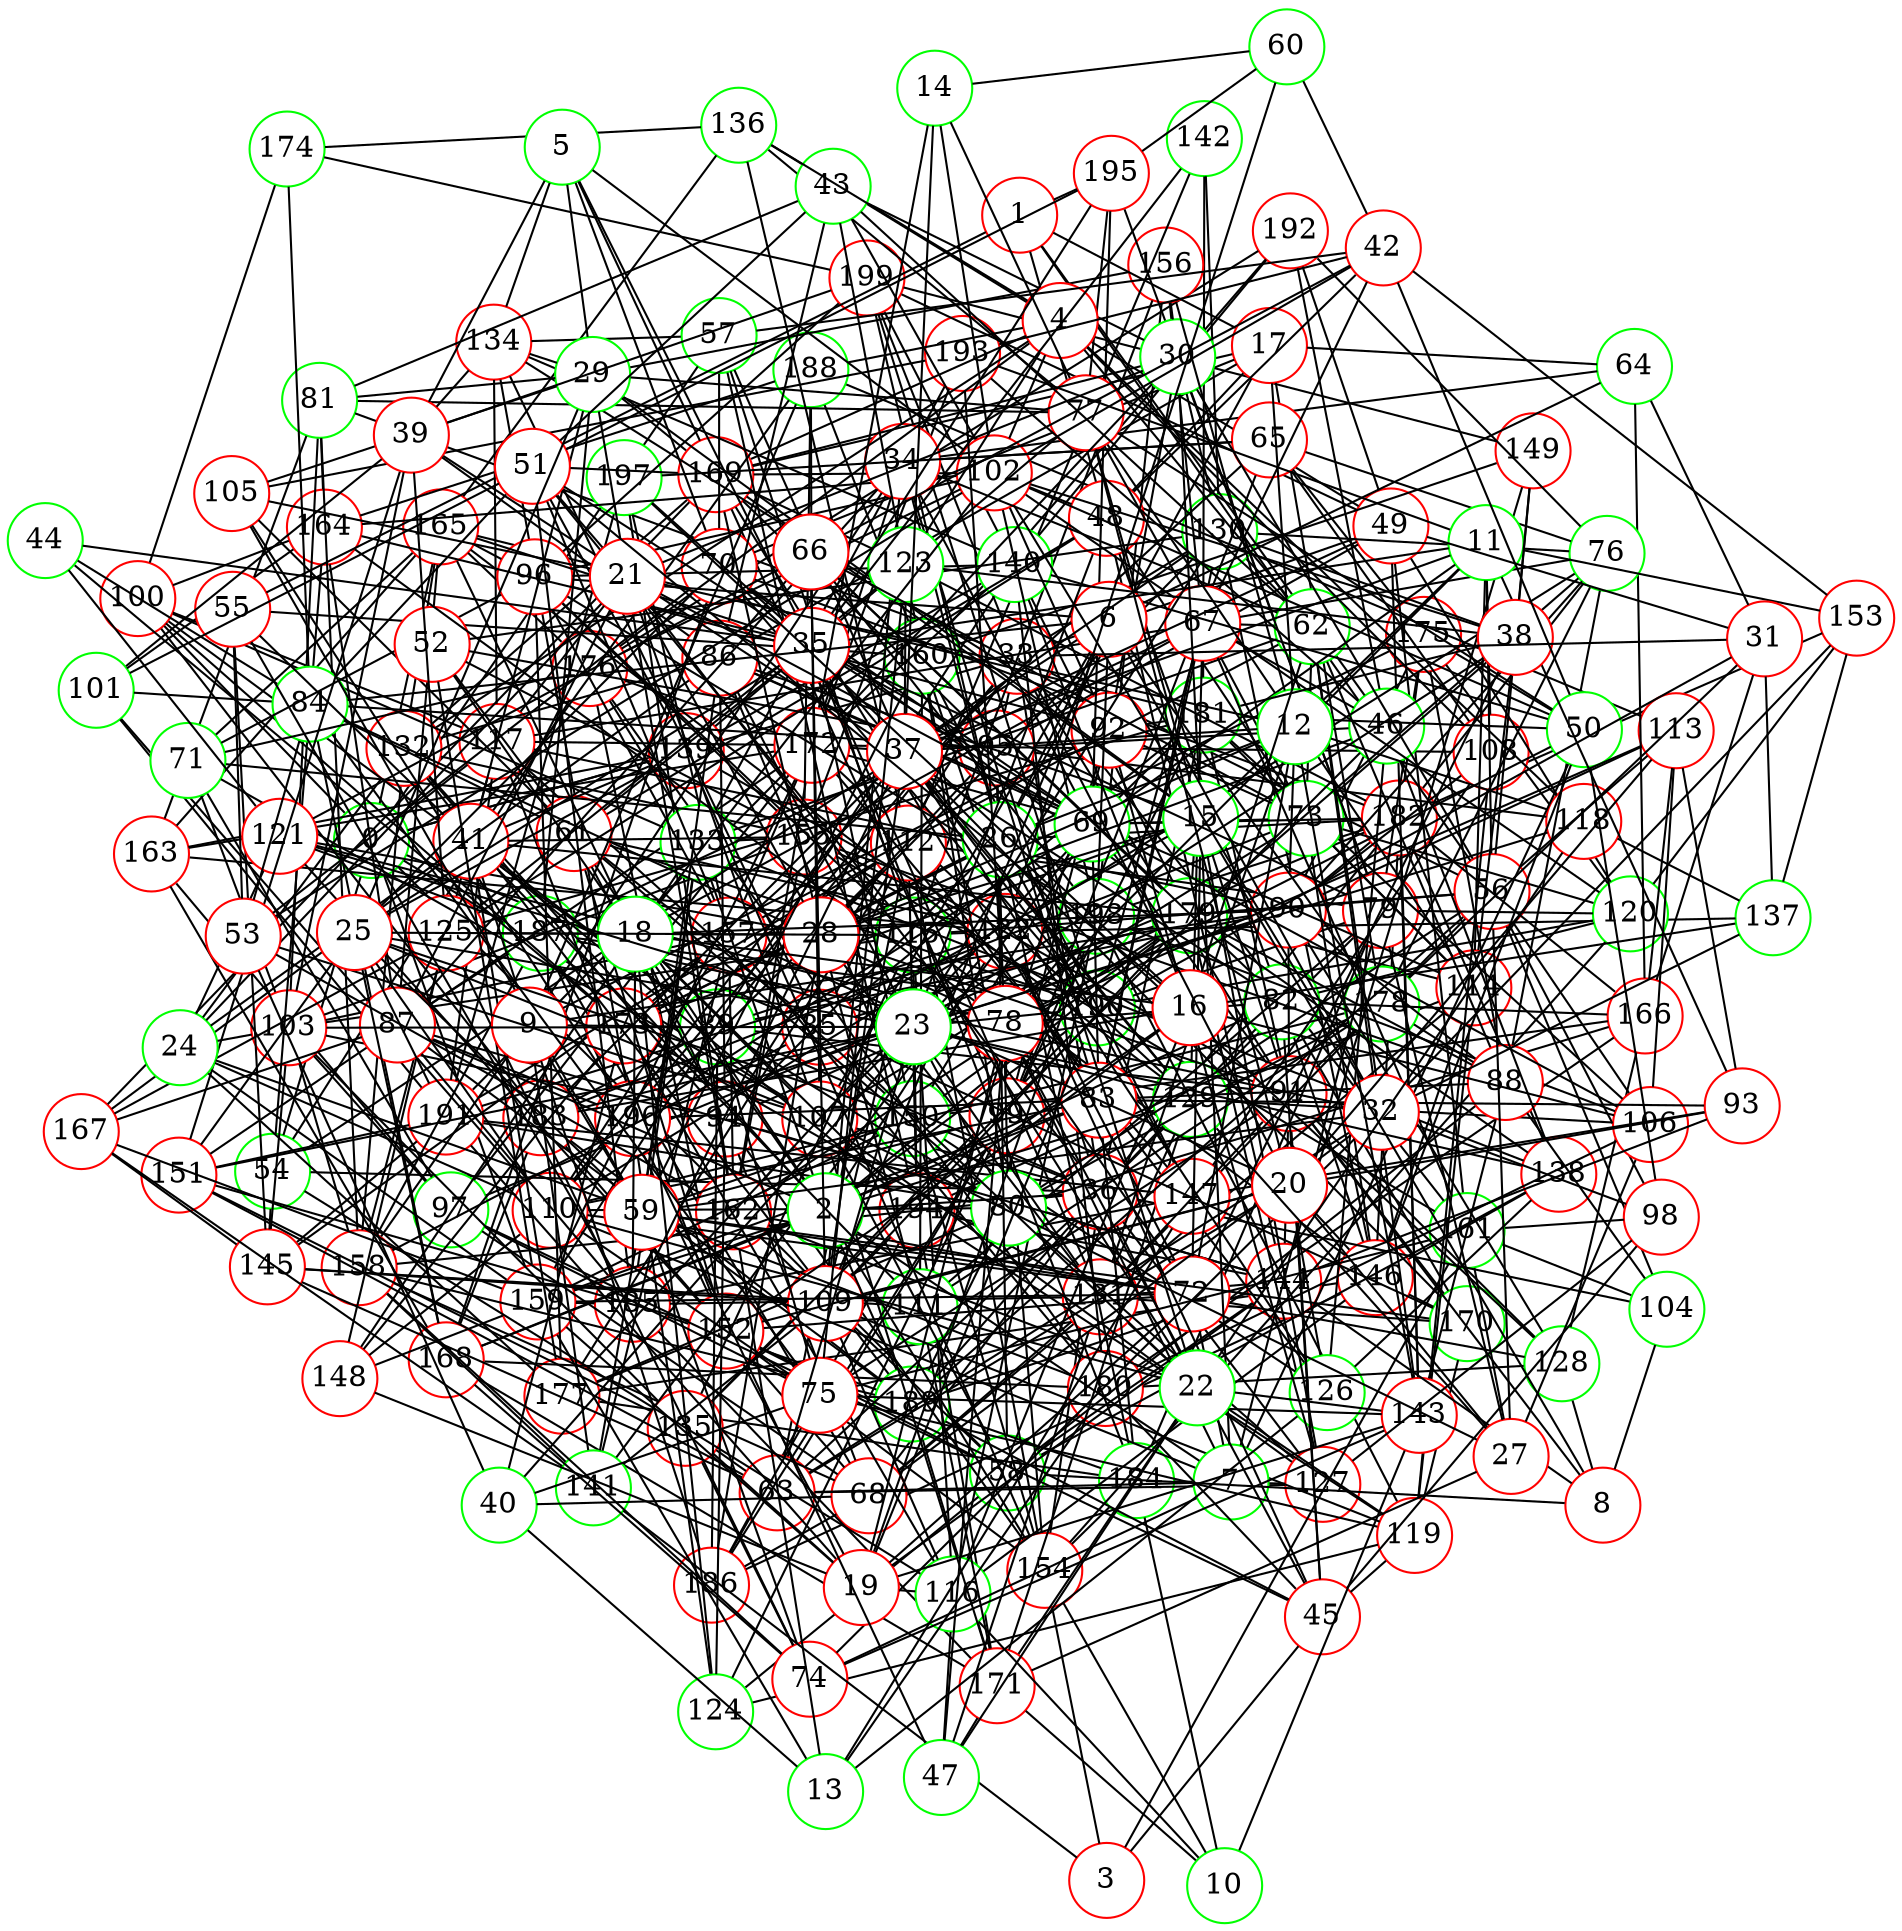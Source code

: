graph {
graph ["layout"="fdp"]
node ["style"="filled","fillcolor"="white","fixedsize"="true","shape"="circle"]
"0" ["color"="green"]
"33" ["color"="red"]
"161" ["color"="green"]
"130" ["color"="green"]
"146" ["color"="red"]
"170" ["color"="green"]
"177" ["color"="red"]
"184" ["color"="green"]
"185" ["color"="red"]
"182" ["color"="red"]
"198" ["color"="green"]
"186" ["color"="red"]
"194" ["color"="red"]
"142" ["color"="green"]
"181" ["color"="green"]
"36" ["color"="red"]
"160" ["color"="green"]
"192" ["color"="red"]
"188" ["color"="green"]
"68" ["color"="red"]
"97" ["color"="green"]
"163" ["color"="red"]
"165" ["color"="red"]
"176" ["color"="red"]
"180" ["color"="red"]
"168" ["color"="red"]
"183" ["color"="red"]
"189" ["color"="green"]
"171" ["color"="red"]
"172" ["color"="red"]
"193" ["color"="red"]
"191" ["color"="red"]
"197" ["color"="green"]
"103" ["color"="red"]
"135" ["color"="red"]
"151" ["color"="red"]
"152" ["color"="red"]
"154" ["color"="red"]
"187" ["color"="green"]
"190" ["color"="green"]
"199" ["color"="red"]
"145" ["color"="red"]
"167" ["color"="red"]
"169" ["color"="red"]
"157" ["color"="red"]
"162" ["color"="red"]
"179" ["color"="green"]
"173" ["color"="red"]
"175" ["color"="red"]
"115" ["color"="green"]
"116" ["color"="green"]
"122" ["color"="red"]
"137" ["color"="green"]
"153" ["color"="red"]
"155" ["color"="red"]
"156" ["color"="red"]
"158" ["color"="red"]
"114" ["color"="red"]
"129" ["color"="green"]
"131" ["color"="red"]
"144" ["color"="red"]
"149" ["color"="red"]
"178" ["color"="green"]
"119" ["color"="red"]
"124" ["color"="green"]
"196" ["color"="red"]
"94" ["color"="red"]
"132" ["color"="red"]
"104" ["color"="green"]
"107" ["color"="red"]
"127" ["color"="red"]
"79" ["color"="red"]
"112" ["color"="red"]
"136" ["color"="green"]
"174" ["color"="green"]
"126" ["color"="green"]
"150" ["color"="green"]
"166" ["color"="red"]
"159" ["color"="red"]
"138" ["color"="red"]
"195" ["color"="red"]
"120" ["color"="green"]
"111" ["color"="green"]
"82" ["color"="green"]
"54" ["color"="green"]
"164" ["color"="red"]
"89" ["color"="green"]
"100" ["color"="red"]
"117" ["color"="red"]
"134" ["color"="red"]
"140" ["color"="green"]
"133" ["color"="green"]
"148" ["color"="red"]
"90" ["color"="red"]
"128" ["color"="green"]
"108" ["color"="red"]
"147" ["color"="red"]
"113" ["color"="red"]
"91" ["color"="red"]
"139" ["color"="red"]
"63" ["color"="red"]
"99" ["color"="red"]
"110" ["color"="red"]
"49" ["color"="red"]
"95" ["color"="red"]
"101" ["color"="green"]
"118" ["color"="red"]
"143" ["color"="red"]
"81" ["color"="green"]
"56" ["color"="red"]
"98" ["color"="red"]
"106" ["color"="red"]
"80" ["color"="green"]
"86" ["color"="red"]
"85" ["color"="red"]
"57" ["color"="green"]
"70" ["color"="red"]
"58" ["color"="green"]
"88" ["color"="red"]
"1" ["color"="red"]
"48" ["color"="red"]
"102" ["color"="red"]
"73" ["color"="green"]
"92" ["color"="red"]
"96" ["color"="red"]
"61" ["color"="red"]
"84" ["color"="green"]
"105" ["color"="red"]
"125" ["color"="red"]
"17" ["color"="red"]
"64" ["color"="green"]
"26" ["color"="green"]
"34" ["color"="red"]
"65" ["color"="red"]
"76" ["color"="green"]
"83" ["color"="red"]
"93" ["color"="red"]
"69" ["color"="green"]
"141" ["color"="green"]
"87" ["color"="red"]
"109" ["color"="red"]
"62" ["color"="green"]
"67" ["color"="red"]
"77" ["color"="red"]
"71" ["color"="green"]
"55" ["color"="red"]
"46" ["color"="green"]
"2" ["color"="green"]
"7" ["color"="green"]
"50" ["color"="green"]
"78" ["color"="red"]
"121" ["color"="red"]
"72" ["color"="red"]
"74" ["color"="red"]
"15" ["color"="green"]
"28" ["color"="red"]
"29" ["color"="green"]
"41" ["color"="red"]
"30" ["color"="green"]
"43" ["color"="green"]
"51" ["color"="red"]
"52" ["color"="red"]
"3" ["color"="red"]
"45" ["color"="red"]
"4" ["color"="red"]
"123" ["color"="green"]
"5" ["color"="green"]
"35" ["color"="red"]
"44" ["color"="green"]
"39" ["color"="red"]
"6" ["color"="red"]
"32" ["color"="red"]
"59" ["color"="red"]
"37" ["color"="red"]
"8" ["color"="red"]
"9" ["color"="red"]
"10" ["color"="green"]
"11" ["color"="green"]
"12" ["color"="green"]
"21" ["color"="red"]
"24" ["color"="green"]
"13" ["color"="green"]
"40" ["color"="green"]
"53" ["color"="red"]
"75" ["color"="red"]
"14" ["color"="green"]
"60" ["color"="green"]
"16" ["color"="red"]
"18" ["color"="green"]
"19" ["color"="red"]
"20" ["color"="red"]
"27" ["color"="red"]
"22" ["color"="green"]
"47" ["color"="green"]
"23" ["color"="green"]
"38" ["color"="red"]
"25" ["color"="red"]
"31" ["color"="red"]
"42" ["color"="red"]
"66" ["color"="red"]
"0" -- "33"
"0" -- "100"
"0" -- "85"
"0" -- "117"
"0" -- "165"
"0" -- "54"
"0" -- "57"
"0" -- "58"
"0" -- "107"
"0" -- "139"
"0" -- "159"
"33" -- "161"
"33" -- "130"
"33" -- "36"
"33" -- "199"
"33" -- "110"
"33" -- "49"
"33" -- "81"
"33" -- "56"
"33" -- "89"
"33" -- "91"
"33" -- "94"
"33" -- "95"
"130" -- "146"
"130" -- "142"
"146" -- "170"
"146" -- "177"
"146" -- "182"
"146" -- "186"
"177" -- "184"
"184" -- "185"
"182" -- "198"
"186" -- "194"
"142" -- "181"
"36" -- "160"
"36" -- "68"
"36" -- "104"
"36" -- "107"
"36" -- "79"
"36" -- "82"
"36" -- "181"
"36" -- "54"
"36" -- "150"
"36" -- "182"
"36" -- "89"
"36" -- "154"
"36" -- "189"
"36" -- "158"
"36" -- "63"
"36" -- "127"
"160" -- "192"
"160" -- "188"
"68" -- "97"
"68" -- "114"
"68" -- "131"
"68" -- "183"
"68" -- "186"
"68" -- "187"
"68" -- "94"
"68" -- "158"
"97" -- "163"
"97" -- "182"
"97" -- "103"
"97" -- "172"
"163" -- "165"
"163" -- "168"
"163" -- "172"
"165" -- "176"
"165" -- "181"
"176" -- "192"
"176" -- "180"
"168" -- "180"
"168" -- "183"
"168" -- "171"
"183" -- "189"
"171" -- "194"
"171" -- "185"
"171" -- "189"
"172" -- "193"
"172" -- "176"
"172" -- "191"
"191" -- "197"
"191" -- "198"
"103" -- "135"
"103" -- "145"
"103" -- "115"
"103" -- "155"
"103" -- "157"
"103" -- "158"
"135" -- "151"
"135" -- "190"
"151" -- "152"
"151" -- "172"
"151" -- "191"
"152" -- "176"
"152" -- "177"
"152" -- "154"
"152" -- "187"
"154" -- "184"
"187" -- "190"
"190" -- "199"
"145" -- "167"
"145" -- "157"
"145" -- "191"
"167" -- "169"
"157" -- "162"
"157" -- "197"
"157" -- "198"
"157" -- "172"
"157" -- "173"
"157" -- "180"
"162" -- "179"
"162" -- "197"
"162" -- "172"
"179" -- "181"
"173" -- "175"
"175" -- "182"
"115" -- "194"
"115" -- "135"
"115" -- "146"
"115" -- "116"
"115" -- "122"
"115" -- "156"
"116" -- "146"
"116" -- "198"
"116" -- "173"
"122" -- "163"
"122" -- "137"
"122" -- "155"
"137" -- "153"
"153" -- "182"
"155" -- "161"
"155" -- "162"
"155" -- "188"
"156" -- "198"
"158" -- "187"
"158" -- "189"
"114" -- "129"
"114" -- "146"
"114" -- "179"
"114" -- "181"
"114" -- "119"
"129" -- "131"
"129" -- "165"
"129" -- "171"
"129" -- "172"
"131" -- "170"
"131" -- "173"
"131" -- "144"
"131" -- "178"
"131" -- "185"
"144" -- "194"
"144" -- "149"
"144" -- "189"
"149" -- "160"
"149" -- "199"
"178" -- "194"
"119" -- "194"
"119" -- "198"
"119" -- "170"
"119" -- "124"
"124" -- "196"
"94" -- "144"
"94" -- "179"
"94" -- "132"
"94" -- "103"
"94" -- "154"
"94" -- "124"
"132" -- "165"
"132" -- "169"
"132" -- "155"
"132" -- "189"
"132" -- "158"
"104" -- "161"
"107" -- "171"
"107" -- "177"
"107" -- "127"
"127" -- "179"
"127" -- "184"
"79" -- "112"
"79" -- "195"
"79" -- "120"
"79" -- "184"
"79" -- "190"
"79" -- "111"
"79" -- "175"
"112" -- "177"
"112" -- "194"
"112" -- "196"
"112" -- "136"
"112" -- "154"
"112" -- "173"
"112" -- "126"
"112" -- "142"
"112" -- "191"
"136" -- "165"
"136" -- "174"
"174" -- "199"
"126" -- "150"
"126" -- "138"
"150" -- "179"
"150" -- "166"
"150" -- "154"
"150" -- "159"
"166" -- "180"
"166" -- "182"
"159" -- "167"
"159" -- "172"
"159" -- "185"
"138" -- "146"
"138" -- "179"
"138" -- "182"
"120" -- "153"
"120" -- "154"
"120" -- "190"
"120" -- "175"
"111" -- "160"
"111" -- "145"
"111" -- "178"
"111" -- "171"
"82" -- "146"
"82" -- "166"
"82" -- "120"
"82" -- "170"
"54" -- "176"
"54" -- "145"
"54" -- "116"
"54" -- "164"
"164" -- "188"
"89" -- "100"
"89" -- "183"
"89" -- "90"
"89" -- "122"
"89" -- "186"
"89" -- "91"
"100" -- "164"
"100" -- "117"
"100" -- "133"
"100" -- "183"
"100" -- "173"
"100" -- "174"
"117" -- "134"
"117" -- "150"
"117" -- "152"
"117" -- "172"
"117" -- "158"
"117" -- "191"
"134" -- "196"
"134" -- "140"
"140" -- "192"
"140" -- "179"
"140" -- "180"
"140" -- "199"
"140" -- "172"
"140" -- "159"
"133" -- "176"
"133" -- "193"
"133" -- "148"
"133" -- "185"
"133" -- "138"
"133" -- "155"
"148" -- "173"
"148" -- "159"
"90" -- "128"
"90" -- "108"
"90" -- "175"
"90" -- "113"
"90" -- "117"
"90" -- "182"
"90" -- "91"
"128" -- "162"
"128" -- "180"
"128" -- "166"
"108" -- "147"
"108" -- "119"
"108" -- "172"
"147" -- "160"
"147" -- "185"
"147" -- "172"
"147" -- "191"
"113" -- "166"
"113" -- "188"
"91" -- "128"
"91" -- "131"
"91" -- "170"
"91" -- "139"
"91" -- "144"
"91" -- "178"
"91" -- "181"
"139" -- "163"
"139" -- "154"
"139" -- "140"
"63" -- "112"
"63" -- "145"
"63" -- "99"
"63" -- "135"
"63" -- "151"
"63" -- "127"
"99" -- "160"
"99" -- "181"
"99" -- "198"
"99" -- "169"
"99" -- "154"
"99" -- "186"
"99" -- "124"
"110" -- "178"
"110" -- "148"
"110" -- "122"
"110" -- "157"
"49" -- "192"
"49" -- "161"
"49" -- "199"
"49" -- "120"
"49" -- "136"
"49" -- "95"
"49" -- "143"
"95" -- "101"
"95" -- "118"
"95" -- "169"
"101" -- "164"
"101" -- "110"
"101" -- "191"
"118" -- "137"
"143" -- "182"
"81" -- "163"
"81" -- "164"
"81" -- "103"
"81" -- "158"
"56" -- "98"
"56" -- "104"
"56" -- "106"
"56" -- "80"
"56" -- "113"
"56" -- "178"
"56" -- "115"
"56" -- "179"
"56" -- "149"
"56" -- "189"
"98" -- "161"
"98" -- "127"
"106" -- "113"
"106" -- "129"
"106" -- "180"
"106" -- "181"
"106" -- "198"
"80" -- "160"
"80" -- "166"
"80" -- "110"
"80" -- "177"
"80" -- "178"
"80" -- "86"
"80" -- "89"
"80" -- "189"
"80" -- "95"
"80" -- "127"
"80" -- "191"
"86" -- "132"
"86" -- "114"
"86" -- "150"
"86" -- "94"
"85" -- "112"
"85" -- "179"
"85" -- "181"
"85" -- "134"
"85" -- "170"
"85" -- "158"
"57" -- "194"
"57" -- "115"
"57" -- "70"
"57" -- "134"
"70" -- "179"
"70" -- "182"
"70" -- "168"
"70" -- "190"
"58" -- "144"
"58" -- "97"
"58" -- "162"
"58" -- "88"
"58" -- "152"
"58" -- "138"
"58" -- "107"
"58" -- "124"
"58" -- "95"
"88" -- "178"
"88" -- "179"
"88" -- "196"
"88" -- "104"
"88" -- "90"
"88" -- "155"
"88" -- "143"
"88" -- "175"
"1" -- "48"
"1" -- "17"
"1" -- "195"
"1" -- "55"
"1" -- "56"
"1" -- "46"
"48" -- "144"
"48" -- "82"
"48" -- "102"
"48" -- "73"
"48" -- "61"
"48" -- "125"
"102" -- "164"
"102" -- "198"
"102" -- "169"
"102" -- "176"
"102" -- "120"
"73" -- "114"
"73" -- "146"
"73" -- "183"
"73" -- "120"
"73" -- "107"
"73" -- "92"
"92" -- "96"
"92" -- "99"
"92" -- "181"
"92" -- "102"
"92" -- "134"
"92" -- "111"
"92" -- "127"
"96" -- "177"
"96" -- "115"
"96" -- "165"
"96" -- "102"
"96" -- "198"
"96" -- "199"
"96" -- "155"
"96" -- "140"
"96" -- "157"
"61" -- "80"
"61" -- "84"
"61" -- "85"
"61" -- "152"
"61" -- "105"
"61" -- "122"
"61" -- "94"
"61" -- "190"
"84" -- "168"
"84" -- "174"
"105" -- "193"
"105" -- "196"
"125" -- "148"
"125" -- "181"
"125" -- "167"
"17" -- "48"
"17" -- "64"
"17" -- "178"
"17" -- "70"
"17" -- "86"
"17" -- "169"
"17" -- "26"
"64" -- "166"
"26" -- "128"
"26" -- "34"
"26" -- "147"
"26" -- "182"
"26" -- "71"
"26" -- "199"
"26" -- "184"
"26" -- "173"
"26" -- "94"
"34" -- "64"
"34" -- "65"
"34" -- "83"
"34" -- "69"
"34" -- "87"
"34" -- "172"
"34" -- "109"
"34" -- "62"
"65" -- "99"
"65" -- "197"
"65" -- "76"
"65" -- "108"
"65" -- "157"
"65" -- "175"
"76" -- "192"
"76" -- "130"
"76" -- "178"
"76" -- "179"
"76" -- "182"
"76" -- "88"
"76" -- "90"
"76" -- "122"
"83" -- "130"
"83" -- "168"
"83" -- "184"
"83" -- "169"
"83" -- "93"
"83" -- "110"
"83" -- "159"
"93" -- "144"
"93" -- "113"
"93" -- "147"
"69" -- "162"
"69" -- "195"
"69" -- "196"
"69" -- "70"
"69" -- "73"
"69" -- "106"
"69" -- "172"
"69" -- "141"
"69" -- "83"
"69" -- "181"
"69" -- "86"
"69" -- "150"
"69" -- "182"
"69" -- "91"
"141" -- "167"
"141" -- "157"
"141" -- "158"
"87" -- "144"
"87" -- "164"
"87" -- "196"
"87" -- "165"
"87" -- "167"
"87" -- "185"
"87" -- "187"
"87" -- "189"
"109" -- "145"
"109" -- "194"
"109" -- "115"
"109" -- "179"
"109" -- "116"
"109" -- "119"
"109" -- "141"
"62" -- "130"
"62" -- "67"
"62" -- "133"
"62" -- "88"
"62" -- "73"
"62" -- "157"
"62" -- "143"
"67" -- "129"
"67" -- "161"
"67" -- "73"
"67" -- "76"
"67" -- "77"
"67" -- "83"
"67" -- "117"
"67" -- "181"
"67" -- "187"
"67" -- "156"
"67" -- "190"
"77" -- "81"
"77" -- "114"
"77" -- "195"
"77" -- "136"
"77" -- "139"
"71" -- "96"
"71" -- "176"
"71" -- "97"
"71" -- "165"
"71" -- "103"
"71" -- "107"
"55" -- "160"
"55" -- "145"
"55" -- "185"
"46" -- "192"
"46" -- "193"
"46" -- "67"
"46" -- "135"
"46" -- "138"
"46" -- "126"
"46" -- "95"
"2" -- "129"
"2" -- "36"
"2" -- "132"
"2" -- "133"
"2" -- "7"
"2" -- "168"
"2" -- "82"
"2" -- "179"
"2" -- "52"
"2" -- "87"
"2" -- "122"
"2" -- "154"
"2" -- "61"
"2" -- "189"
"2" -- "190"
"2" -- "159"
"7" -- "50"
"7" -- "72"
"7" -- "74"
"7" -- "78"
"7" -- "110"
"7" -- "15"
"7" -- "63"
"7" -- "79"
"50" -- "98"
"50" -- "146"
"50" -- "181"
"50" -- "102"
"50" -- "140"
"50" -- "77"
"50" -- "78"
"50" -- "175"
"78" -- "193"
"78" -- "99"
"78" -- "164"
"78" -- "198"
"78" -- "113"
"78" -- "82"
"78" -- "84"
"78" -- "121"
"121" -- "152"
"121" -- "187"
"72" -- "152"
"72" -- "122"
"72" -- "78"
"72" -- "110"
"72" -- "159"
"74" -- "135"
"74" -- "168"
"74" -- "125"
"74" -- "158"
"74" -- "143"
"15" -- "72"
"15" -- "169"
"15" -- "77"
"15" -- "173"
"15" -- "85"
"15" -- "86"
"15" -- "91"
"15" -- "28"
"15" -- "29"
"15" -- "30"
"15" -- "127"
"28" -- "130"
"28" -- "131"
"28" -- "169"
"28" -- "46"
"28" -- "111"
"28" -- "121"
"28" -- "186"
"28" -- "91"
"28" -- "125"
"28" -- "95"
"29" -- "81"
"29" -- "162"
"29" -- "134"
"29" -- "41"
"29" -- "105"
"29" -- "169"
"29" -- "187"
"29" -- "156"
"29" -- "77"
"41" -- "177"
"41" -- "194"
"41" -- "179"
"41" -- "55"
"41" -- "167"
"41" -- "89"
"41" -- "139"
"41" -- "155"
"41" -- "188"
"41" -- "111"
"30" -- "130"
"30" -- "56"
"30" -- "169"
"30" -- "43"
"30" -- "92"
"30" -- "156"
"30" -- "172"
"30" -- "79"
"43" -- "160"
"43" -- "81"
"43" -- "51"
"43" -- "86"
"43" -- "102"
"43" -- "62"
"51" -- "115"
"51" -- "195"
"51" -- "84"
"51" -- "101"
"51" -- "169"
"51" -- "185"
"51" -- "139"
"51" -- "157"
"52" -- "130"
"52" -- "155"
"52" -- "61"
"52" -- "95"
"52" -- "159"
"3" -- "161"
"3" -- "154"
"3" -- "45"
"3" -- "141"
"45" -- "82"
"45" -- "98"
"45" -- "180"
"45" -- "119"
"45" -- "152"
"45" -- "122"
"45" -- "91"
"45" -- "189"
"45" -- "78"
"4" -- "176"
"4" -- "132"
"4" -- "102"
"4" -- "118"
"4" -- "136"
"4" -- "169"
"4" -- "123"
"4" -- "108"
"4" -- "188"
"4" -- "62"
"123" -- "182"
"123" -- "169"
"123" -- "155"
"123" -- "125"
"5" -- "35"
"5" -- "70"
"5" -- "102"
"5" -- "134"
"5" -- "39"
"5" -- "169"
"5" -- "29"
"35" -- "129"
"35" -- "131"
"35" -- "195"
"35" -- "164"
"35" -- "69"
"35" -- "165"
"35" -- "197"
"35" -- "44"
"35" -- "142"
"35" -- "79"
"35" -- "51"
"35" -- "150"
"35" -- "184"
"35" -- "188"
"35" -- "61"
"35" -- "95"
"44" -- "84"
"44" -- "121"
"44" -- "173"
"39" -- "82"
"39" -- "101"
"39" -- "86"
"39" -- "134"
"39" -- "103"
"39" -- "151"
"39" -- "199"
"39" -- "125"
"6" -- "32"
"6" -- "64"
"6" -- "96"
"6" -- "178"
"6" -- "84"
"6" -- "37"
"6" -- "198"
"6" -- "26"
"6" -- "107"
"6" -- "109"
"32" -- "98"
"32" -- "68"
"32" -- "102"
"32" -- "137"
"32" -- "153"
"32" -- "74"
"32" -- "59"
"32" -- "187"
"32" -- "62"
"32" -- "63"
"59" -- "160"
"59" -- "99"
"59" -- "133"
"59" -- "72"
"59" -- "105"
"59" -- "74"
"59" -- "170"
"59" -- "141"
"59" -- "180"
"59" -- "86"
"59" -- "150"
"37" -- "129"
"37" -- "130"
"37" -- "170"
"37" -- "172"
"37" -- "109"
"37" -- "110"
"37" -- "49"
"37" -- "54"
"37" -- "183"
"37" -- "57"
"37" -- "185"
"37" -- "123"
"37" -- "126"
"37" -- "190"
"8" -- "128"
"8" -- "144"
"8" -- "104"
"8" -- "58"
"8" -- "91"
"8" -- "15"
"9" -- "34"
"9" -- "41"
"9" -- "89"
"9" -- "90"
"9" -- "186"
"9" -- "59"
"9" -- "92"
"9" -- "188"
"9" -- "141"
"9" -- "158"
"10" -- "116"
"10" -- "184"
"10" -- "154"
"10" -- "171"
"10" -- "143"
"11" -- "193"
"11" -- "114"
"11" -- "35"
"11" -- "37"
"11" -- "69"
"11" -- "56"
"11" -- "153"
"11" -- "108"
"11" -- "93"
"11" -- "78"
"11" -- "15"
"12" -- "17"
"12" -- "131"
"12" -- "21"
"12" -- "37"
"12" -- "118"
"12" -- "72"
"12" -- "26"
"12" -- "90"
"12" -- "28"
"12" -- "156"
"12" -- "143"
"21" -- "51"
"21" -- "36"
"21" -- "69"
"21" -- "117"
"21" -- "87"
"21" -- "24"
"21" -- "105"
"21" -- "107"
"21" -- "28"
"21" -- "30"
"24" -- "177"
"24" -- "132"
"24" -- "86"
"24" -- "103"
"24" -- "121"
"24" -- "59"
"24" -- "110"
"24" -- "159"
"13" -- "162"
"13" -- "147"
"13" -- "180"
"13" -- "40"
"13" -- "126"
"13" -- "159"
"40" -- "68"
"40" -- "53"
"40" -- "122"
"40" -- "75"
"40" -- "173"
"53" -- "162"
"53" -- "84"
"53" -- "70"
"53" -- "102"
"53" -- "55"
"53" -- "107"
"75" -- "97"
"75" -- "161"
"75" -- "84"
"75" -- "119"
"75" -- "89"
"75" -- "186"
"75" -- "91"
"75" -- "123"
"75" -- "110"
"75" -- "143"
"14" -- "37"
"14" -- "102"
"14" -- "60"
"14" -- "172"
"14" -- "77"
"60" -- "195"
"60" -- "122"
"16" -- "18"
"16" -- "194"
"16" -- "51"
"16" -- "116"
"16" -- "197"
"16" -- "183"
"16" -- "152"
"16" -- "137"
"16" -- "106"
"16" -- "140"
"16" -- "62"
"18" -- "194"
"18" -- "67"
"18" -- "165"
"18" -- "102"
"18" -- "185"
"18" -- "90"
"18" -- "107"
"18" -- "124"
"18" -- "94"
"19" -- "144"
"19" -- "116"
"19" -- "148"
"19" -- "198"
"19" -- "135"
"19" -- "72"
"19" -- "152"
"19" -- "78"
"19" -- "190"
"19" -- "143"
"19" -- "159"
"19" -- "191"
"20" -- "33"
"20" -- "113"
"20" -- "146"
"20" -- "152"
"20" -- "27"
"20" -- "77"
"20" -- "93"
"20" -- "109"
"20" -- "157"
"20" -- "126"
"20" -- "63"
"27" -- "129"
"27" -- "161"
"27" -- "56"
"27" -- "106"
"27" -- "107"
"27" -- "171"
"27" -- "79"
"22" -- "162"
"22" -- "115"
"22" -- "131"
"22" -- "36"
"22" -- "85"
"22" -- "118"
"22" -- "119"
"22" -- "171"
"22" -- "110"
"22" -- "47"
"22" -- "95"
"22" -- "143"
"47" -- "131"
"47" -- "116"
"47" -- "196"
"47" -- "171"
"47" -- "78"
"23" -- "129"
"23" -- "130"
"23" -- "131"
"23" -- "196"
"23" -- "38"
"23" -- "103"
"23" -- "138"
"23" -- "107"
"23" -- "48"
"23" -- "118"
"23" -- "151"
"23" -- "183"
"23" -- "25"
"23" -- "121"
"23" -- "90"
"23" -- "190"
"23" -- "63"
"38" -- "114"
"38" -- "130"
"38" -- "149"
"38" -- "181"
"38" -- "102"
"38" -- "72"
"38" -- "73"
"38" -- "123"
"25" -- "35"
"25" -- "70"
"25" -- "168"
"25" -- "107"
"25" -- "139"
"25" -- "110"
"25" -- "115"
"25" -- "150"
"25" -- "151"
"25" -- "59"
"25" -- "29"
"25" -- "191"
"31" -- "64"
"31" -- "33"
"31" -- "49"
"31" -- "178"
"31" -- "166"
"31" -- "137"
"31" -- "190"
"42" -- "48"
"42" -- "193"
"42" -- "50"
"42" -- "66"
"42" -- "67"
"42" -- "102"
"42" -- "57"
"42" -- "153"
"42" -- "60"
"66" -- "82"
"66" -- "179"
"66" -- "86"
"66" -- "198"
"66" -- "73"
"66" -- "121"
"66" -- "107"
"66" -- "109"
}